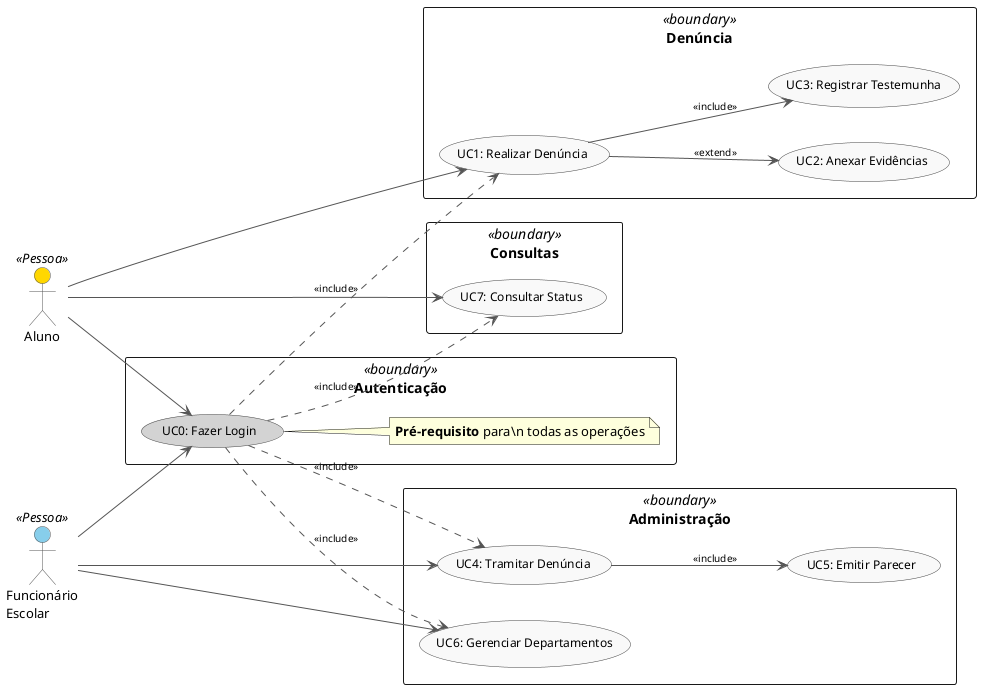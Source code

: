 @startuml
!pragma useVerticalIf on

skinparam usecase {
    BackgroundColor #F9F9F9
    BorderColor #444444
    FontSize 12
    ArrowColor #555555
    ArrowFontSize 10
}

skinparam actor {
    BackgroundColor #F9F9F9
    BorderColor #555555
    FontSize 13
}

' Definindo direção e espaçamento
left to right direction

' ##### ACTORS #####
actor "Aluno" as a <<Pessoa>> #FFD700
actor "Funcionário\nEscolar" as f <<Pessoa>> #87CEEB

' Organizando em colunas com maior separação

rectangle "Autenticação" <<boundary>> {
    (UC0: Fazer Login) as uc0 #LightGray
    note right of uc0
      <b>Pré-requisito</b> para\n todas as operações
    end note
}

rectangle "Denúncia" <<boundary>> {
    (UC1: Realizar Denúncia) as uc1
    (UC2: Anexar Evidências) as uc2
    (UC3: Registrar Testemunha) as uc3
}

rectangle "Administração" <<boundary>> {
    (UC4: Tramitar Denúncia) as uc4
    (UC5: Emitir Parecer) as uc5
    (UC6: Gerenciar Departamentos) as uc6
}

rectangle "Consultas" <<boundary>> {
    (UC7: Consultar Status) as uc7
}

' Denúncia
a --> uc1
uc1 --> uc2 : <<extend>>
uc1 --> uc3 : <<include>>
uc0 .down.> uc1 : <<include>>

' Administração
f --> uc4
uc4 --> uc5 : <<include>>
f --> uc6
uc0 .down.> uc4 : <<include>>

' Consultas
a --> uc7
uc0 .down.> uc7 : <<include>>

a --> uc0
f --> uc0
uc0 .down.> uc6 : <<include>>


@enduml
